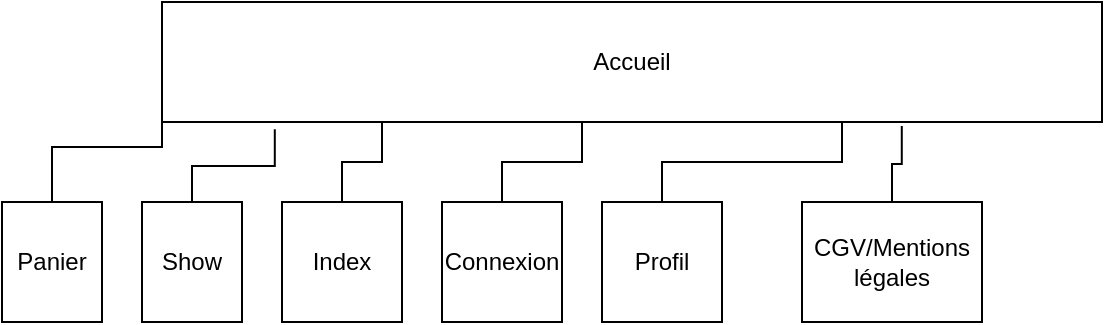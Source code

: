 <mxfile>
    <diagram id="Zir0SLf_DoKa7UKIWBcb" name="Page-1">
        <mxGraphModel dx="412" dy="421" grid="1" gridSize="10" guides="1" tooltips="1" connect="1" arrows="1" fold="1" page="1" pageScale="1" pageWidth="850" pageHeight="1100" math="0" shadow="0">
            <root>
                <mxCell id="0"/>
                <mxCell id="1" parent="0"/>
                <UserObject label="Accueil" treeRoot="1" id="2">
                    <mxCell style="whiteSpace=wrap;html=1;align=center;treeFolding=1;treeMoving=1;newEdgeStyle={&quot;edgeStyle&quot;:&quot;elbowEdgeStyle&quot;,&quot;startArrow&quot;:&quot;none&quot;,&quot;endArrow&quot;:&quot;none&quot;};" vertex="1" parent="1">
                        <mxGeometry x="140" y="20" width="470" height="60" as="geometry"/>
                    </mxCell>
                </UserObject>
                <mxCell id="4" value="Index" style="whiteSpace=wrap;html=1;align=center;verticalAlign=middle;treeFolding=1;treeMoving=1;newEdgeStyle={&quot;edgeStyle&quot;:&quot;elbowEdgeStyle&quot;,&quot;startArrow&quot;:&quot;none&quot;,&quot;endArrow&quot;:&quot;none&quot;};" vertex="1" parent="1">
                    <mxGeometry x="200" y="120" width="60" height="60" as="geometry"/>
                </mxCell>
                <mxCell id="5" value="" style="edgeStyle=elbowEdgeStyle;elbow=vertical;sourcePerimeterSpacing=0;targetPerimeterSpacing=0;startArrow=none;endArrow=none;rounded=0;curved=0;" edge="1" target="4" parent="1">
                    <mxGeometry relative="1" as="geometry">
                        <mxPoint x="250" y="80" as="sourcePoint"/>
                    </mxGeometry>
                </mxCell>
                <mxCell id="6" value="Show" style="whiteSpace=wrap;html=1;align=center;verticalAlign=middle;treeFolding=1;treeMoving=1;newEdgeStyle={&quot;edgeStyle&quot;:&quot;elbowEdgeStyle&quot;,&quot;startArrow&quot;:&quot;none&quot;,&quot;endArrow&quot;:&quot;none&quot;};" vertex="1" parent="1">
                    <mxGeometry x="130" y="120" width="50" height="60" as="geometry"/>
                </mxCell>
                <mxCell id="7" value="" style="edgeStyle=elbowEdgeStyle;elbow=vertical;sourcePerimeterSpacing=0;targetPerimeterSpacing=0;startArrow=none;endArrow=none;rounded=0;curved=0;exitX=0.12;exitY=1.06;exitDx=0;exitDy=0;exitPerimeter=0;" edge="1" target="6" parent="1" source="2">
                    <mxGeometry relative="1" as="geometry">
                        <mxPoint x="200" y="90" as="sourcePoint"/>
                    </mxGeometry>
                </mxCell>
                <mxCell id="9" value="Panier" style="whiteSpace=wrap;html=1;align=center;verticalAlign=middle;treeFolding=1;treeMoving=1;newEdgeStyle={&quot;edgeStyle&quot;:&quot;elbowEdgeStyle&quot;,&quot;startArrow&quot;:&quot;none&quot;,&quot;endArrow&quot;:&quot;none&quot;};" vertex="1" parent="1">
                    <mxGeometry x="60" y="120" width="50" height="60" as="geometry"/>
                </mxCell>
                <mxCell id="10" value="" style="edgeStyle=elbowEdgeStyle;elbow=vertical;sourcePerimeterSpacing=0;targetPerimeterSpacing=0;startArrow=none;endArrow=none;rounded=0;curved=0;exitX=0;exitY=0.75;exitDx=0;exitDy=0;" edge="1" target="9" parent="1" source="2">
                    <mxGeometry relative="1" as="geometry">
                        <mxPoint x="-10" y="90" as="sourcePoint"/>
                    </mxGeometry>
                </mxCell>
                <mxCell id="14" value="Connexion" style="whiteSpace=wrap;html=1;align=center;verticalAlign=middle;treeFolding=1;treeMoving=1;newEdgeStyle={&quot;edgeStyle&quot;:&quot;elbowEdgeStyle&quot;,&quot;startArrow&quot;:&quot;none&quot;,&quot;endArrow&quot;:&quot;none&quot;};" vertex="1" parent="1">
                    <mxGeometry x="280" y="120" width="60" height="60" as="geometry"/>
                </mxCell>
                <mxCell id="15" value="" style="edgeStyle=elbowEdgeStyle;elbow=vertical;sourcePerimeterSpacing=0;targetPerimeterSpacing=0;startArrow=none;endArrow=none;rounded=0;curved=0;" edge="1" target="14" parent="1">
                    <mxGeometry relative="1" as="geometry">
                        <mxPoint x="350" y="80" as="sourcePoint"/>
                    </mxGeometry>
                </mxCell>
                <mxCell id="16" value="Profil" style="whiteSpace=wrap;html=1;align=center;verticalAlign=middle;treeFolding=1;treeMoving=1;newEdgeStyle={&quot;edgeStyle&quot;:&quot;elbowEdgeStyle&quot;,&quot;startArrow&quot;:&quot;none&quot;,&quot;endArrow&quot;:&quot;none&quot;};" vertex="1" parent="1">
                    <mxGeometry x="360" y="120" width="60" height="60" as="geometry"/>
                </mxCell>
                <mxCell id="17" value="" style="edgeStyle=elbowEdgeStyle;elbow=vertical;sourcePerimeterSpacing=0;targetPerimeterSpacing=0;startArrow=none;endArrow=none;rounded=0;curved=0;" edge="1" target="16" parent="1">
                    <mxGeometry relative="1" as="geometry">
                        <mxPoint x="480" y="80" as="sourcePoint"/>
                    </mxGeometry>
                </mxCell>
                <mxCell id="18" value="CGV/Mentions légales" style="whiteSpace=wrap;html=1;align=center;verticalAlign=middle;treeFolding=1;treeMoving=1;newEdgeStyle={&quot;edgeStyle&quot;:&quot;elbowEdgeStyle&quot;,&quot;startArrow&quot;:&quot;none&quot;,&quot;endArrow&quot;:&quot;none&quot;};" vertex="1" parent="1">
                    <mxGeometry x="460" y="120" width="90" height="60" as="geometry"/>
                </mxCell>
                <mxCell id="19" value="" style="edgeStyle=elbowEdgeStyle;elbow=vertical;sourcePerimeterSpacing=0;targetPerimeterSpacing=0;startArrow=none;endArrow=none;rounded=0;curved=0;exitX=0.787;exitY=1.033;exitDx=0;exitDy=0;exitPerimeter=0;" edge="1" target="18" parent="1" source="2">
                    <mxGeometry relative="1" as="geometry">
                        <mxPoint x="440" y="80" as="sourcePoint"/>
                    </mxGeometry>
                </mxCell>
            </root>
        </mxGraphModel>
    </diagram>
</mxfile>